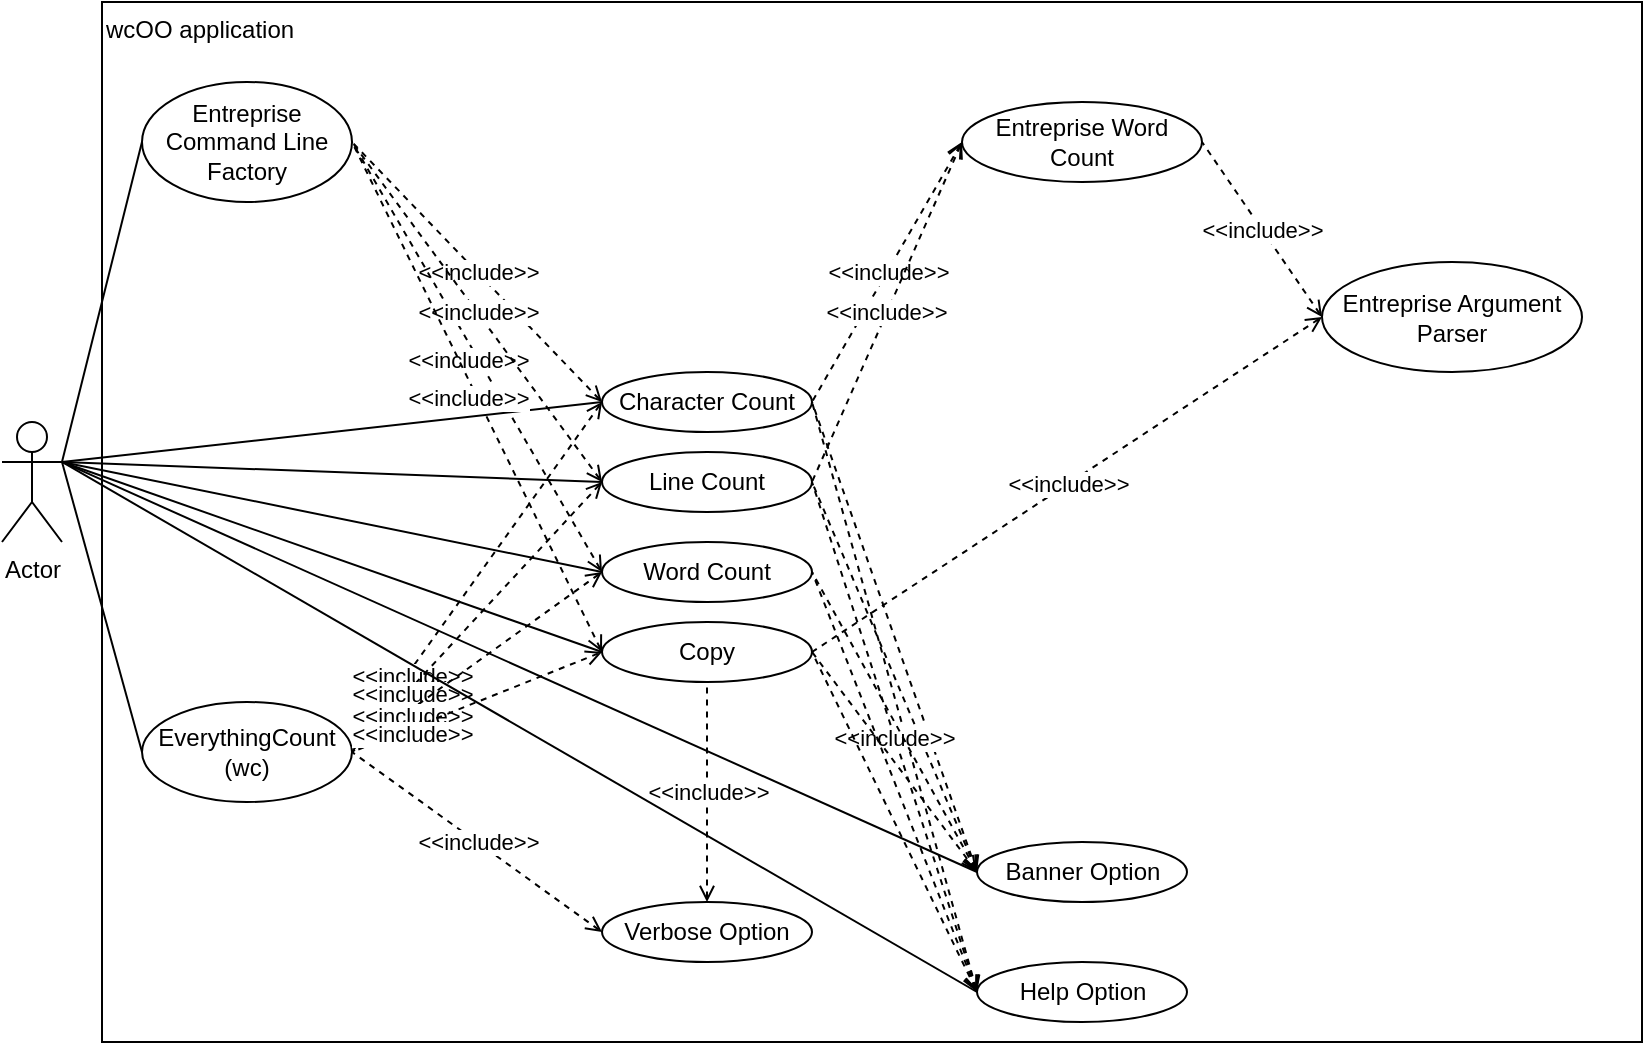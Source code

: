 <mxfile version="13.8.0" type="github" pages="2">
  <diagram id="klySL-yoXc_VsXjcWgvZ" name="Use Case Diagram">
    <mxGraphModel dx="838" dy="922" grid="1" gridSize="10" guides="1" tooltips="1" connect="1" arrows="1" fold="1" page="1" pageScale="1" pageWidth="850" pageHeight="1100" math="0" shadow="0">
      <root>
        <mxCell id="0" />
        <mxCell id="1" parent="0" />
        <mxCell id="cxU1EgE2nvqe68VGwKP_-1" value="Actor" style="shape=umlActor;verticalLabelPosition=bottom;verticalAlign=top;html=1;" parent="1" vertex="1">
          <mxGeometry x="20" y="250" width="30" height="60" as="geometry" />
        </mxCell>
        <mxCell id="cxU1EgE2nvqe68VGwKP_-4" value="wcOO application" style="rounded=0;whiteSpace=wrap;html=1;fillColor=none;align=left;verticalAlign=top;" parent="1" vertex="1">
          <mxGeometry x="70" y="40" width="770" height="520" as="geometry" />
        </mxCell>
        <mxCell id="cxU1EgE2nvqe68VGwKP_-5" value="Character Count" style="ellipse;whiteSpace=wrap;html=1;fillColor=none;align=center;" parent="1" vertex="1">
          <mxGeometry x="320" y="225" width="105" height="30" as="geometry" />
        </mxCell>
        <mxCell id="XS6prtkgHlYoeQkMIRFP-1" value="Line Count" style="ellipse;whiteSpace=wrap;html=1;fillColor=none;align=center;" parent="1" vertex="1">
          <mxGeometry x="320" y="265" width="105" height="30" as="geometry" />
        </mxCell>
        <mxCell id="XS6prtkgHlYoeQkMIRFP-2" value="Word Count" style="ellipse;whiteSpace=wrap;html=1;fillColor=none;align=center;" parent="1" vertex="1">
          <mxGeometry x="320" y="310" width="105" height="30" as="geometry" />
        </mxCell>
        <mxCell id="XS6prtkgHlYoeQkMIRFP-4" value="Entreprise Command Line Factory" style="ellipse;whiteSpace=wrap;html=1;fillColor=none;align=center;" parent="1" vertex="1">
          <mxGeometry x="90" y="80" width="105" height="60" as="geometry" />
        </mxCell>
        <mxCell id="XS6prtkgHlYoeQkMIRFP-6" value="" style="endArrow=none;html=1;entryX=1;entryY=0.333;entryDx=0;entryDy=0;entryPerimeter=0;exitX=0;exitY=0.5;exitDx=0;exitDy=0;" parent="1" source="XS6prtkgHlYoeQkMIRFP-4" target="cxU1EgE2nvqe68VGwKP_-1" edge="1">
          <mxGeometry width="50" height="50" relative="1" as="geometry">
            <mxPoint x="380" y="410" as="sourcePoint" />
            <mxPoint x="430" y="360" as="targetPoint" />
          </mxGeometry>
        </mxCell>
        <mxCell id="XS6prtkgHlYoeQkMIRFP-7" value="" style="endArrow=none;html=1;exitX=1;exitY=0.333;exitDx=0;exitDy=0;exitPerimeter=0;entryX=0;entryY=0.5;entryDx=0;entryDy=0;" parent="1" source="cxU1EgE2nvqe68VGwKP_-1" target="cxU1EgE2nvqe68VGwKP_-5" edge="1">
          <mxGeometry width="50" height="50" relative="1" as="geometry">
            <mxPoint x="380" y="410" as="sourcePoint" />
            <mxPoint x="430" y="360" as="targetPoint" />
          </mxGeometry>
        </mxCell>
        <mxCell id="XS6prtkgHlYoeQkMIRFP-8" value="" style="endArrow=none;html=1;exitX=1;exitY=0.333;exitDx=0;exitDy=0;exitPerimeter=0;entryX=0;entryY=0.5;entryDx=0;entryDy=0;" parent="1" source="cxU1EgE2nvqe68VGwKP_-1" target="XS6prtkgHlYoeQkMIRFP-2" edge="1">
          <mxGeometry width="50" height="50" relative="1" as="geometry">
            <mxPoint x="90" y="280" as="sourcePoint" />
            <mxPoint x="330" y="205" as="targetPoint" />
          </mxGeometry>
        </mxCell>
        <mxCell id="XS6prtkgHlYoeQkMIRFP-9" value="" style="endArrow=none;html=1;entryX=0;entryY=0.5;entryDx=0;entryDy=0;exitX=1;exitY=0.333;exitDx=0;exitDy=0;exitPerimeter=0;" parent="1" target="XS6prtkgHlYoeQkMIRFP-1" edge="1" source="cxU1EgE2nvqe68VGwKP_-1">
          <mxGeometry width="50" height="50" relative="1" as="geometry">
            <mxPoint x="80" y="270" as="sourcePoint" />
            <mxPoint x="340" y="215" as="targetPoint" />
          </mxGeometry>
        </mxCell>
        <mxCell id="XS6prtkgHlYoeQkMIRFP-10" value="&amp;lt;&amp;lt;include&amp;gt;&amp;gt;" style="endArrow=none;dashed=1;html=1;startArrow=open;startFill=0;entryX=1;entryY=0.5;entryDx=0;entryDy=0;exitX=0;exitY=0.5;exitDx=0;exitDy=0;" parent="1" source="cxU1EgE2nvqe68VGwKP_-5" target="XS6prtkgHlYoeQkMIRFP-4" edge="1">
          <mxGeometry width="50" height="50" relative="1" as="geometry">
            <mxPoint x="380" y="410" as="sourcePoint" />
            <mxPoint x="430" y="360" as="targetPoint" />
          </mxGeometry>
        </mxCell>
        <mxCell id="XS6prtkgHlYoeQkMIRFP-11" value="&amp;lt;&amp;lt;include&amp;gt;&amp;gt;" style="endArrow=none;dashed=1;html=1;startArrow=open;startFill=0;entryX=1;entryY=0.5;entryDx=0;entryDy=0;exitX=0;exitY=0.5;exitDx=0;exitDy=0;" parent="1" source="XS6prtkgHlYoeQkMIRFP-2" target="XS6prtkgHlYoeQkMIRFP-4" edge="1">
          <mxGeometry x="0.009" y="4" width="50" height="50" relative="1" as="geometry">
            <mxPoint x="490" y="340" as="sourcePoint" />
            <mxPoint x="425" y="525" as="targetPoint" />
            <mxPoint as="offset" />
          </mxGeometry>
        </mxCell>
        <mxCell id="XS6prtkgHlYoeQkMIRFP-12" value="&amp;lt;&amp;lt;include&amp;gt;&amp;gt;" style="endArrow=none;dashed=1;html=1;startArrow=open;startFill=0;exitX=0;exitY=0.5;exitDx=0;exitDy=0;entryX=1;entryY=0.5;entryDx=0;entryDy=0;" parent="1" source="XS6prtkgHlYoeQkMIRFP-1" target="XS6prtkgHlYoeQkMIRFP-4" edge="1">
          <mxGeometry width="50" height="50" relative="1" as="geometry">
            <mxPoint x="475" y="287.5" as="sourcePoint" />
            <mxPoint x="260" y="380" as="targetPoint" />
          </mxGeometry>
        </mxCell>
        <mxCell id="XS6prtkgHlYoeQkMIRFP-13" value="Copy" style="ellipse;whiteSpace=wrap;html=1;fillColor=none;align=center;" parent="1" vertex="1">
          <mxGeometry x="320" y="350" width="105" height="30" as="geometry" />
        </mxCell>
        <mxCell id="XS6prtkgHlYoeQkMIRFP-14" value="&amp;lt;&amp;lt;include&amp;gt;&amp;gt;" style="endArrow=none;dashed=1;html=1;startArrow=open;startFill=0;entryX=1;entryY=0.5;entryDx=0;entryDy=0;exitX=0;exitY=0.5;exitDx=0;exitDy=0;" parent="1" source="XS6prtkgHlYoeQkMIRFP-13" target="XS6prtkgHlYoeQkMIRFP-4" edge="1">
          <mxGeometry x="0.009" y="4" width="50" height="50" relative="1" as="geometry">
            <mxPoint x="330" y="305" as="sourcePoint" />
            <mxPoint x="265" y="390" as="targetPoint" />
            <mxPoint as="offset" />
          </mxGeometry>
        </mxCell>
        <mxCell id="XS6prtkgHlYoeQkMIRFP-15" value="" style="endArrow=none;html=1;exitX=1;exitY=0.333;exitDx=0;exitDy=0;exitPerimeter=0;entryX=0;entryY=0.5;entryDx=0;entryDy=0;" parent="1" source="cxU1EgE2nvqe68VGwKP_-1" target="XS6prtkgHlYoeQkMIRFP-13" edge="1">
          <mxGeometry width="50" height="50" relative="1" as="geometry">
            <mxPoint x="90" y="280" as="sourcePoint" />
            <mxPoint x="330" y="305" as="targetPoint" />
          </mxGeometry>
        </mxCell>
        <mxCell id="XS6prtkgHlYoeQkMIRFP-17" value="Entreprise Word Count" style="ellipse;whiteSpace=wrap;html=1;fillColor=none;align=center;" parent="1" vertex="1">
          <mxGeometry x="500" y="90" width="120" height="40" as="geometry" />
        </mxCell>
        <mxCell id="XS6prtkgHlYoeQkMIRFP-21" value="&amp;lt;&amp;lt;include&amp;gt;&amp;gt;" style="endArrow=none;dashed=1;html=1;startArrow=open;startFill=0;exitX=0;exitY=0.5;exitDx=0;exitDy=0;entryX=1;entryY=0.5;entryDx=0;entryDy=0;" parent="1" source="XS6prtkgHlYoeQkMIRFP-17" target="cxU1EgE2nvqe68VGwKP_-5" edge="1">
          <mxGeometry width="50" height="50" relative="1" as="geometry">
            <mxPoint x="330" y="255" as="sourcePoint" />
            <mxPoint x="265" y="390" as="targetPoint" />
          </mxGeometry>
        </mxCell>
        <mxCell id="XS6prtkgHlYoeQkMIRFP-22" value="&amp;lt;&amp;lt;include&amp;gt;&amp;gt;" style="endArrow=none;dashed=1;html=1;startArrow=open;startFill=0;exitX=0;exitY=0.5;exitDx=0;exitDy=0;entryX=1;entryY=0.5;entryDx=0;entryDy=0;" parent="1" source="XS6prtkgHlYoeQkMIRFP-17" target="XS6prtkgHlYoeQkMIRFP-1" edge="1">
          <mxGeometry width="50" height="50" relative="1" as="geometry">
            <mxPoint x="490" y="280" as="sourcePoint" />
            <mxPoint x="435" y="205" as="targetPoint" />
          </mxGeometry>
        </mxCell>
        <mxCell id="XS6prtkgHlYoeQkMIRFP-23" value="&amp;lt;&amp;lt;include&amp;gt;&amp;gt;" style="endArrow=none;dashed=1;html=1;startArrow=open;startFill=0;entryX=0.5;entryY=1;entryDx=0;entryDy=0;exitX=0.5;exitY=0;exitDx=0;exitDy=0;" parent="1" source="GT4I_Vl5k48MpZQ6zJ6Z-1" target="XS6prtkgHlYoeQkMIRFP-13" edge="1">
          <mxGeometry width="50" height="50" relative="1" as="geometry">
            <mxPoint x="480" y="270" as="sourcePoint" />
            <mxPoint x="445" y="215" as="targetPoint" />
          </mxGeometry>
        </mxCell>
        <mxCell id="D35DEZ73m5S6Z2tAEh1B-1" value="Entreprise Argument Parser" style="ellipse;whiteSpace=wrap;html=1;fillColor=none;align=center;" parent="1" vertex="1">
          <mxGeometry x="680" y="170" width="130" height="55" as="geometry" />
        </mxCell>
        <mxCell id="D35DEZ73m5S6Z2tAEh1B-2" value="&amp;lt;&amp;lt;include&amp;gt;&amp;gt;" style="endArrow=none;dashed=1;html=1;startArrow=open;startFill=0;entryX=1;entryY=0.5;entryDx=0;entryDy=0;exitX=0;exitY=0.5;exitDx=0;exitDy=0;" parent="1" source="D35DEZ73m5S6Z2tAEh1B-1" target="XS6prtkgHlYoeQkMIRFP-13" edge="1">
          <mxGeometry width="50" height="50" relative="1" as="geometry">
            <mxPoint x="510" y="255" as="sourcePoint" />
            <mxPoint x="435" y="305" as="targetPoint" />
          </mxGeometry>
        </mxCell>
        <mxCell id="D35DEZ73m5S6Z2tAEh1B-3" value="&amp;lt;&amp;lt;include&amp;gt;&amp;gt;" style="endArrow=none;dashed=1;html=1;startArrow=open;startFill=0;entryX=1;entryY=0.5;entryDx=0;entryDy=0;exitX=0;exitY=0.5;exitDx=0;exitDy=0;" parent="1" source="D35DEZ73m5S6Z2tAEh1B-1" target="XS6prtkgHlYoeQkMIRFP-17" edge="1">
          <mxGeometry width="50" height="50" relative="1" as="geometry">
            <mxPoint x="520" y="265" as="sourcePoint" />
            <mxPoint x="445" y="315" as="targetPoint" />
          </mxGeometry>
        </mxCell>
        <mxCell id="nGa6LLyZWd6azllLUKl0-2" value="Help Option" style="ellipse;whiteSpace=wrap;html=1;fillColor=none;align=center;" vertex="1" parent="1">
          <mxGeometry x="507.5" y="520" width="105" height="30" as="geometry" />
        </mxCell>
        <mxCell id="nGa6LLyZWd6azllLUKl0-3" value="Banner Option" style="ellipse;whiteSpace=wrap;html=1;fillColor=none;align=center;" vertex="1" parent="1">
          <mxGeometry x="507.5" y="460" width="105" height="30" as="geometry" />
        </mxCell>
        <mxCell id="GT4I_Vl5k48MpZQ6zJ6Z-1" value="Verbose Option" style="ellipse;whiteSpace=wrap;html=1;fillColor=none;align=center;" vertex="1" parent="1">
          <mxGeometry x="320" y="490" width="105" height="30" as="geometry" />
        </mxCell>
        <mxCell id="GT4I_Vl5k48MpZQ6zJ6Z-2" value="" style="endArrow=none;dashed=1;html=1;startArrow=open;startFill=0;entryX=1;entryY=0.5;entryDx=0;entryDy=0;exitX=0;exitY=0.5;exitDx=0;exitDy=0;" edge="1" parent="1" source="nGa6LLyZWd6azllLUKl0-3" target="cxU1EgE2nvqe68VGwKP_-5">
          <mxGeometry width="50" height="50" relative="1" as="geometry">
            <mxPoint x="517.5" y="425" as="sourcePoint" />
            <mxPoint x="435.0" y="250" as="targetPoint" />
          </mxGeometry>
        </mxCell>
        <mxCell id="GT4I_Vl5k48MpZQ6zJ6Z-3" value="" style="endArrow=none;dashed=1;html=1;startArrow=open;startFill=0;entryX=1;entryY=0.5;entryDx=0;entryDy=0;exitX=0;exitY=0.5;exitDx=0;exitDy=0;" edge="1" parent="1" source="nGa6LLyZWd6azllLUKl0-2" target="cxU1EgE2nvqe68VGwKP_-5">
          <mxGeometry width="50" height="50" relative="1" as="geometry">
            <mxPoint x="527.5" y="435" as="sourcePoint" />
            <mxPoint x="445.0" y="260" as="targetPoint" />
          </mxGeometry>
        </mxCell>
        <mxCell id="GT4I_Vl5k48MpZQ6zJ6Z-5" value="EverythingCount (wc)" style="ellipse;whiteSpace=wrap;html=1;fillColor=none;align=center;" vertex="1" parent="1">
          <mxGeometry x="90" y="390" width="105" height="50" as="geometry" />
        </mxCell>
        <mxCell id="GT4I_Vl5k48MpZQ6zJ6Z-7" value="&amp;lt;&amp;lt;include&amp;gt;&amp;gt;" style="endArrow=none;dashed=1;html=1;startArrow=open;startFill=0;entryX=1;entryY=0.5;entryDx=0;entryDy=0;exitX=0;exitY=0.5;exitDx=0;exitDy=0;" edge="1" parent="1" source="cxU1EgE2nvqe68VGwKP_-5" target="GT4I_Vl5k48MpZQ6zJ6Z-5">
          <mxGeometry x="0.538" y="2" width="50" height="50" relative="1" as="geometry">
            <mxPoint x="330.0" y="375" as="sourcePoint" />
            <mxPoint x="275" y="210" as="targetPoint" />
            <mxPoint y="1" as="offset" />
          </mxGeometry>
        </mxCell>
        <mxCell id="GT4I_Vl5k48MpZQ6zJ6Z-8" value="&amp;lt;&amp;lt;include&amp;gt;&amp;gt;" style="endArrow=none;dashed=1;html=1;startArrow=open;startFill=0;entryX=1;entryY=0.5;entryDx=0;entryDy=0;exitX=0;exitY=0.5;exitDx=0;exitDy=0;" edge="1" parent="1" source="XS6prtkgHlYoeQkMIRFP-1" target="GT4I_Vl5k48MpZQ6zJ6Z-5">
          <mxGeometry x="0.538" y="2" width="50" height="50" relative="1" as="geometry">
            <mxPoint x="330.0" y="250" as="sourcePoint" />
            <mxPoint x="275" y="405" as="targetPoint" />
            <mxPoint y="1" as="offset" />
          </mxGeometry>
        </mxCell>
        <mxCell id="GT4I_Vl5k48MpZQ6zJ6Z-9" value="&amp;lt;&amp;lt;include&amp;gt;&amp;gt;" style="endArrow=none;dashed=1;html=1;startArrow=open;startFill=0;entryX=1;entryY=0.5;entryDx=0;entryDy=0;exitX=0;exitY=0.5;exitDx=0;exitDy=0;" edge="1" parent="1" source="XS6prtkgHlYoeQkMIRFP-2" target="GT4I_Vl5k48MpZQ6zJ6Z-5">
          <mxGeometry x="0.538" y="2" width="50" height="50" relative="1" as="geometry">
            <mxPoint x="340.0" y="260" as="sourcePoint" />
            <mxPoint x="285" y="415" as="targetPoint" />
            <mxPoint y="1" as="offset" />
          </mxGeometry>
        </mxCell>
        <mxCell id="GT4I_Vl5k48MpZQ6zJ6Z-10" value="&amp;lt;&amp;lt;include&amp;gt;&amp;gt;" style="endArrow=none;dashed=1;html=1;startArrow=open;startFill=0;entryX=1;entryY=0.5;entryDx=0;entryDy=0;exitX=0;exitY=0.5;exitDx=0;exitDy=0;" edge="1" parent="1" source="XS6prtkgHlYoeQkMIRFP-13" target="GT4I_Vl5k48MpZQ6zJ6Z-5">
          <mxGeometry x="0.538" y="2" width="50" height="50" relative="1" as="geometry">
            <mxPoint x="350.0" y="270" as="sourcePoint" />
            <mxPoint x="295" y="425" as="targetPoint" />
            <mxPoint y="1" as="offset" />
          </mxGeometry>
        </mxCell>
        <mxCell id="GT4I_Vl5k48MpZQ6zJ6Z-11" value="" style="endArrow=none;html=1;exitX=1;exitY=0.333;exitDx=0;exitDy=0;exitPerimeter=0;entryX=0;entryY=0.5;entryDx=0;entryDy=0;" edge="1" parent="1" source="cxU1EgE2nvqe68VGwKP_-1" target="GT4I_Vl5k48MpZQ6zJ6Z-5">
          <mxGeometry width="50" height="50" relative="1" as="geometry">
            <mxPoint x="340" y="480" as="sourcePoint" />
            <mxPoint x="390" y="430" as="targetPoint" />
          </mxGeometry>
        </mxCell>
        <mxCell id="GT4I_Vl5k48MpZQ6zJ6Z-12" value="" style="endArrow=none;html=1;exitX=1;exitY=0.333;exitDx=0;exitDy=0;exitPerimeter=0;entryX=0;entryY=0.5;entryDx=0;entryDy=0;" edge="1" parent="1" source="cxU1EgE2nvqe68VGwKP_-1" target="nGa6LLyZWd6azllLUKl0-3">
          <mxGeometry width="50" height="50" relative="1" as="geometry">
            <mxPoint x="380" y="490" as="sourcePoint" />
            <mxPoint x="430" y="440" as="targetPoint" />
          </mxGeometry>
        </mxCell>
        <mxCell id="GT4I_Vl5k48MpZQ6zJ6Z-13" value="" style="endArrow=none;html=1;exitX=1;exitY=0.333;exitDx=0;exitDy=0;exitPerimeter=0;entryX=0;entryY=0.5;entryDx=0;entryDy=0;" edge="1" parent="1" source="cxU1EgE2nvqe68VGwKP_-1" target="nGa6LLyZWd6azllLUKl0-2">
          <mxGeometry width="50" height="50" relative="1" as="geometry">
            <mxPoint x="380" y="490" as="sourcePoint" />
            <mxPoint x="430" y="440" as="targetPoint" />
          </mxGeometry>
        </mxCell>
        <mxCell id="GT4I_Vl5k48MpZQ6zJ6Z-14" value="&amp;lt;&amp;lt;include&amp;gt;&amp;gt;" style="endArrow=none;dashed=1;html=1;startArrow=open;startFill=0;entryX=1;entryY=0.5;entryDx=0;entryDy=0;exitX=0;exitY=0.5;exitDx=0;exitDy=0;" edge="1" parent="1" source="GT4I_Vl5k48MpZQ6zJ6Z-1" target="GT4I_Vl5k48MpZQ6zJ6Z-5">
          <mxGeometry width="50" height="50" relative="1" as="geometry">
            <mxPoint x="382.5" y="500" as="sourcePoint" />
            <mxPoint x="382.5" y="390" as="targetPoint" />
          </mxGeometry>
        </mxCell>
        <mxCell id="GT4I_Vl5k48MpZQ6zJ6Z-16" value="" style="endArrow=none;dashed=1;html=1;startArrow=open;startFill=0;entryX=1;entryY=0.5;entryDx=0;entryDy=0;exitX=0;exitY=0.5;exitDx=0;exitDy=0;" edge="1" parent="1" source="nGa6LLyZWd6azllLUKl0-3" target="XS6prtkgHlYoeQkMIRFP-1">
          <mxGeometry width="50" height="50" relative="1" as="geometry">
            <mxPoint x="517.5" y="545" as="sourcePoint" />
            <mxPoint x="435.0" y="250" as="targetPoint" />
          </mxGeometry>
        </mxCell>
        <mxCell id="GT4I_Vl5k48MpZQ6zJ6Z-17" value="&amp;lt;&amp;lt;include&amp;gt;&amp;gt;" style="endArrow=none;dashed=1;html=1;startArrow=open;startFill=0;entryX=1;entryY=0.5;entryDx=0;entryDy=0;exitX=0;exitY=0.5;exitDx=0;exitDy=0;" edge="1" parent="1" source="nGa6LLyZWd6azllLUKl0-2" target="XS6prtkgHlYoeQkMIRFP-1">
          <mxGeometry width="50" height="50" relative="1" as="geometry">
            <mxPoint x="527.5" y="555" as="sourcePoint" />
            <mxPoint x="445.0" y="260" as="targetPoint" />
          </mxGeometry>
        </mxCell>
        <mxCell id="GT4I_Vl5k48MpZQ6zJ6Z-18" value="" style="endArrow=none;dashed=1;html=1;startArrow=open;startFill=0;entryX=1;entryY=0.5;entryDx=0;entryDy=0;exitX=0;exitY=0.5;exitDx=0;exitDy=0;" edge="1" parent="1" source="nGa6LLyZWd6azllLUKl0-3" target="XS6prtkgHlYoeQkMIRFP-2">
          <mxGeometry width="50" height="50" relative="1" as="geometry">
            <mxPoint x="537.5" y="565" as="sourcePoint" />
            <mxPoint x="455.0" y="270" as="targetPoint" />
          </mxGeometry>
        </mxCell>
        <mxCell id="GT4I_Vl5k48MpZQ6zJ6Z-19" value="" style="endArrow=none;dashed=1;html=1;startArrow=open;startFill=0;entryX=1;entryY=0.5;entryDx=0;entryDy=0;exitX=0;exitY=0.5;exitDx=0;exitDy=0;" edge="1" parent="1" source="nGa6LLyZWd6azllLUKl0-2" target="XS6prtkgHlYoeQkMIRFP-2">
          <mxGeometry width="50" height="50" relative="1" as="geometry">
            <mxPoint x="547.5" y="575" as="sourcePoint" />
            <mxPoint x="465.0" y="280" as="targetPoint" />
          </mxGeometry>
        </mxCell>
        <mxCell id="GT4I_Vl5k48MpZQ6zJ6Z-20" value="" style="endArrow=none;dashed=1;html=1;startArrow=open;startFill=0;entryX=1;entryY=0.5;entryDx=0;entryDy=0;exitX=0;exitY=0.5;exitDx=0;exitDy=0;" edge="1" parent="1" source="nGa6LLyZWd6azllLUKl0-3" target="XS6prtkgHlYoeQkMIRFP-13">
          <mxGeometry width="50" height="50" relative="1" as="geometry">
            <mxPoint x="557.5" y="585" as="sourcePoint" />
            <mxPoint x="475.0" y="290" as="targetPoint" />
          </mxGeometry>
        </mxCell>
        <mxCell id="GT4I_Vl5k48MpZQ6zJ6Z-21" value="" style="endArrow=none;dashed=1;html=1;startArrow=open;startFill=0;entryX=1;entryY=0.5;entryDx=0;entryDy=0;exitX=0;exitY=0.5;exitDx=0;exitDy=0;" edge="1" parent="1" source="nGa6LLyZWd6azllLUKl0-2" target="XS6prtkgHlYoeQkMIRFP-13">
          <mxGeometry width="50" height="50" relative="1" as="geometry">
            <mxPoint x="567.5" y="595" as="sourcePoint" />
            <mxPoint x="485.0" y="300" as="targetPoint" />
          </mxGeometry>
        </mxCell>
      </root>
    </mxGraphModel>
  </diagram>
  <diagram id="ZMA6nwO_vbuh9riKTsS5" name="Key Concept Model">
    <mxGraphModel dx="712" dy="784" grid="1" gridSize="10" guides="1" tooltips="1" connect="1" arrows="1" fold="1" page="1" pageScale="1" pageWidth="850" pageHeight="1100" math="0" shadow="0">
      <root>
        <mxCell id="BkJejeZh7EGTEtDG61yu-0" />
        <mxCell id="BkJejeZh7EGTEtDG61yu-1" parent="BkJejeZh7EGTEtDG61yu-0" />
        <mxCell id="BkJejeZh7EGTEtDG61yu-2" style="edgeStyle=orthogonalEdgeStyle;rounded=0;orthogonalLoop=1;jettySize=auto;html=1;exitX=0;exitY=0.5;exitDx=0;exitDy=0;entryX=1;entryY=0.5;entryDx=0;entryDy=0;endArrow=none;endFill=0;" parent="BkJejeZh7EGTEtDG61yu-1" source="BkJejeZh7EGTEtDG61yu-3" target="BkJejeZh7EGTEtDG61yu-11" edge="1">
          <mxGeometry relative="1" as="geometry" />
        </mxCell>
        <mxCell id="BkJejeZh7EGTEtDG61yu-3" value="&lt;div&gt;Counter&lt;/div&gt;" style="rounded=0;whiteSpace=wrap;html=1;shadow=0;glass=0;comic=0;sketch=0;strokeColor=#000000;" parent="BkJejeZh7EGTEtDG61yu-1" vertex="1">
          <mxGeometry x="350" y="490" width="120" height="60" as="geometry" />
        </mxCell>
        <mxCell id="BkJejeZh7EGTEtDG61yu-4" style="edgeStyle=orthogonalEdgeStyle;rounded=0;orthogonalLoop=1;jettySize=auto;html=1;exitX=0.5;exitY=0;exitDx=0;exitDy=0;entryX=0.5;entryY=1;entryDx=0;entryDy=0;endArrow=none;endFill=0;" parent="BkJejeZh7EGTEtDG61yu-1" source="BkJejeZh7EGTEtDG61yu-6" target="BkJejeZh7EGTEtDG61yu-8" edge="1">
          <mxGeometry relative="1" as="geometry" />
        </mxCell>
        <mxCell id="BkJejeZh7EGTEtDG61yu-5" style="edgeStyle=orthogonalEdgeStyle;rounded=0;orthogonalLoop=1;jettySize=auto;html=1;exitX=0;exitY=0.5;exitDx=0;exitDy=0;entryX=1;entryY=0.5;entryDx=0;entryDy=0;endArrow=none;endFill=0;" parent="BkJejeZh7EGTEtDG61yu-1" source="BkJejeZh7EGTEtDG61yu-6" target="BkJejeZh7EGTEtDG61yu-3" edge="1">
          <mxGeometry relative="1" as="geometry" />
        </mxCell>
        <mxCell id="BkJejeZh7EGTEtDG61yu-6" value="Counter Command Line Application" style="rounded=0;whiteSpace=wrap;html=1;shadow=0;glass=0;comic=0;sketch=0;strokeColor=#000000;" parent="BkJejeZh7EGTEtDG61yu-1" vertex="1">
          <mxGeometry x="580" y="490" width="120" height="60" as="geometry" />
        </mxCell>
        <mxCell id="BkJejeZh7EGTEtDG61yu-7" style="edgeStyle=orthogonalEdgeStyle;rounded=0;orthogonalLoop=1;jettySize=auto;html=1;exitX=0;exitY=0.5;exitDx=0;exitDy=0;entryX=0.5;entryY=1;entryDx=0;entryDy=0;endArrow=none;endFill=0;" parent="BkJejeZh7EGTEtDG61yu-1" source="BkJejeZh7EGTEtDG61yu-8" target="BkJejeZh7EGTEtDG61yu-9" edge="1">
          <mxGeometry relative="1" as="geometry" />
        </mxCell>
        <mxCell id="BkJejeZh7EGTEtDG61yu-8" value="&lt;div&gt;Argument Parser&lt;/div&gt;" style="rounded=0;whiteSpace=wrap;html=1;shadow=0;glass=0;comic=0;sketch=0;strokeColor=#000000;" parent="BkJejeZh7EGTEtDG61yu-1" vertex="1">
          <mxGeometry x="580" y="370" width="120" height="60" as="geometry" />
        </mxCell>
        <mxCell id="BkJejeZh7EGTEtDG61yu-9" value="&lt;div&gt;Command Line Option&lt;/div&gt;" style="rounded=0;whiteSpace=wrap;html=1;shadow=0;glass=0;comic=0;sketch=0;strokeColor=#000000;" parent="BkJejeZh7EGTEtDG61yu-1" vertex="1">
          <mxGeometry x="480" y="230" width="120" height="60" as="geometry" />
        </mxCell>
        <mxCell id="BkJejeZh7EGTEtDG61yu-10" style="edgeStyle=orthogonalEdgeStyle;rounded=0;orthogonalLoop=1;jettySize=auto;html=1;exitX=0.5;exitY=1;exitDx=0;exitDy=0;" parent="BkJejeZh7EGTEtDG61yu-1" source="BkJejeZh7EGTEtDG61yu-9" target="BkJejeZh7EGTEtDG61yu-9" edge="1">
          <mxGeometry relative="1" as="geometry" />
        </mxCell>
        <mxCell id="BkJejeZh7EGTEtDG61yu-11" value="&lt;div&gt;Count By Line&lt;/div&gt;" style="rounded=0;whiteSpace=wrap;html=1;shadow=0;glass=0;comic=0;sketch=0;strokeColor=#000000;" parent="BkJejeZh7EGTEtDG61yu-1" vertex="1">
          <mxGeometry x="160" y="490" width="120" height="60" as="geometry" />
        </mxCell>
        <mxCell id="BkJejeZh7EGTEtDG61yu-12" style="edgeStyle=orthogonalEdgeStyle;rounded=0;orthogonalLoop=1;jettySize=auto;html=1;exitX=1;exitY=0.5;exitDx=0;exitDy=0;entryX=0;entryY=0.5;entryDx=0;entryDy=0;endArrow=none;endFill=0;" parent="BkJejeZh7EGTEtDG61yu-1" source="BkJejeZh7EGTEtDG61yu-13" target="BkJejeZh7EGTEtDG61yu-3" edge="1">
          <mxGeometry relative="1" as="geometry" />
        </mxCell>
        <mxCell id="BkJejeZh7EGTEtDG61yu-13" value="&lt;div&gt;Count by Character&lt;/div&gt;" style="rounded=0;whiteSpace=wrap;html=1;shadow=0;glass=0;comic=0;sketch=0;strokeColor=#000000;" parent="BkJejeZh7EGTEtDG61yu-1" vertex="1">
          <mxGeometry x="160" y="400" width="120" height="60" as="geometry" />
        </mxCell>
        <mxCell id="BkJejeZh7EGTEtDG61yu-14" style="edgeStyle=orthogonalEdgeStyle;rounded=0;orthogonalLoop=1;jettySize=auto;html=1;exitX=1;exitY=0.5;exitDx=0;exitDy=0;entryX=0;entryY=0.5;entryDx=0;entryDy=0;endArrow=none;endFill=0;" parent="BkJejeZh7EGTEtDG61yu-1" source="BkJejeZh7EGTEtDG61yu-15" target="BkJejeZh7EGTEtDG61yu-3" edge="1">
          <mxGeometry relative="1" as="geometry" />
        </mxCell>
        <mxCell id="BkJejeZh7EGTEtDG61yu-15" value="Count by Word" style="whiteSpace=wrap;html=1;rounded=0;shadow=0;glass=0;comic=0;sketch=0;strokeColor=#000000;" parent="BkJejeZh7EGTEtDG61yu-1" vertex="1">
          <mxGeometry x="160" y="580" width="120" height="60" as="geometry" />
        </mxCell>
        <mxCell id="BkJejeZh7EGTEtDG61yu-16" value="" style="edgeStyle=orthogonalEdgeStyle;rounded=0;orthogonalLoop=1;jettySize=auto;html=1;endArrow=none;endFill=0;" parent="BkJejeZh7EGTEtDG61yu-1" source="BkJejeZh7EGTEtDG61yu-17" target="BkJejeZh7EGTEtDG61yu-9" edge="1">
          <mxGeometry relative="1" as="geometry" />
        </mxCell>
        <mxCell id="BkJejeZh7EGTEtDG61yu-17" value="&lt;div&gt;Verbose&lt;/div&gt;" style="rounded=0;whiteSpace=wrap;html=1;shadow=0;glass=0;comic=0;sketch=0;strokeColor=#000000;" parent="BkJejeZh7EGTEtDG61yu-1" vertex="1">
          <mxGeometry x="305" y="230" width="120" height="60" as="geometry" />
        </mxCell>
        <mxCell id="BkJejeZh7EGTEtDG61yu-18" style="edgeStyle=orthogonalEdgeStyle;rounded=0;orthogonalLoop=1;jettySize=auto;html=1;exitX=1;exitY=0.5;exitDx=0;exitDy=0;entryX=0;entryY=0.5;entryDx=0;entryDy=0;endArrow=none;endFill=0;" parent="BkJejeZh7EGTEtDG61yu-1" source="BkJejeZh7EGTEtDG61yu-19" target="BkJejeZh7EGTEtDG61yu-9" edge="1">
          <mxGeometry relative="1" as="geometry" />
        </mxCell>
        <mxCell id="BkJejeZh7EGTEtDG61yu-19" value="Banner" style="whiteSpace=wrap;html=1;rounded=0;shadow=0;glass=0;comic=0;sketch=0;strokeColor=#000000;" parent="BkJejeZh7EGTEtDG61yu-1" vertex="1">
          <mxGeometry x="305" y="150" width="120" height="60" as="geometry" />
        </mxCell>
        <mxCell id="BkJejeZh7EGTEtDG61yu-20" style="edgeStyle=orthogonalEdgeStyle;rounded=0;orthogonalLoop=1;jettySize=auto;html=1;exitX=1;exitY=0.5;exitDx=0;exitDy=0;entryX=0;entryY=0.5;entryDx=0;entryDy=0;endArrow=none;endFill=0;" parent="BkJejeZh7EGTEtDG61yu-1" source="BkJejeZh7EGTEtDG61yu-21" target="BkJejeZh7EGTEtDG61yu-9" edge="1">
          <mxGeometry relative="1" as="geometry" />
        </mxCell>
        <mxCell id="BkJejeZh7EGTEtDG61yu-21" value="Help" style="rounded=0;whiteSpace=wrap;html=1;shadow=0;glass=0;comic=0;sketch=0;strokeColor=#000000;" parent="BkJejeZh7EGTEtDG61yu-1" vertex="1">
          <mxGeometry x="305" y="310" width="120" height="60" as="geometry" />
        </mxCell>
        <mxCell id="BkJejeZh7EGTEtDG61yu-22" style="edgeStyle=orthogonalEdgeStyle;rounded=0;orthogonalLoop=1;jettySize=auto;html=1;exitX=0.5;exitY=1;exitDx=0;exitDy=0;entryX=1;entryY=0.5;entryDx=0;entryDy=0;endArrow=none;endFill=0;" parent="BkJejeZh7EGTEtDG61yu-1" source="BkJejeZh7EGTEtDG61yu-23" target="BkJejeZh7EGTEtDG61yu-8" edge="1">
          <mxGeometry relative="1" as="geometry" />
        </mxCell>
        <mxCell id="BkJejeZh7EGTEtDG61yu-23" value="Filenames" style="rounded=0;whiteSpace=wrap;html=1;shadow=0;glass=0;comic=0;sketch=0;strokeColor=#000000;" parent="BkJejeZh7EGTEtDG61yu-1" vertex="1">
          <mxGeometry x="680" y="230" width="120" height="60" as="geometry" />
        </mxCell>
      </root>
    </mxGraphModel>
  </diagram>
</mxfile>
